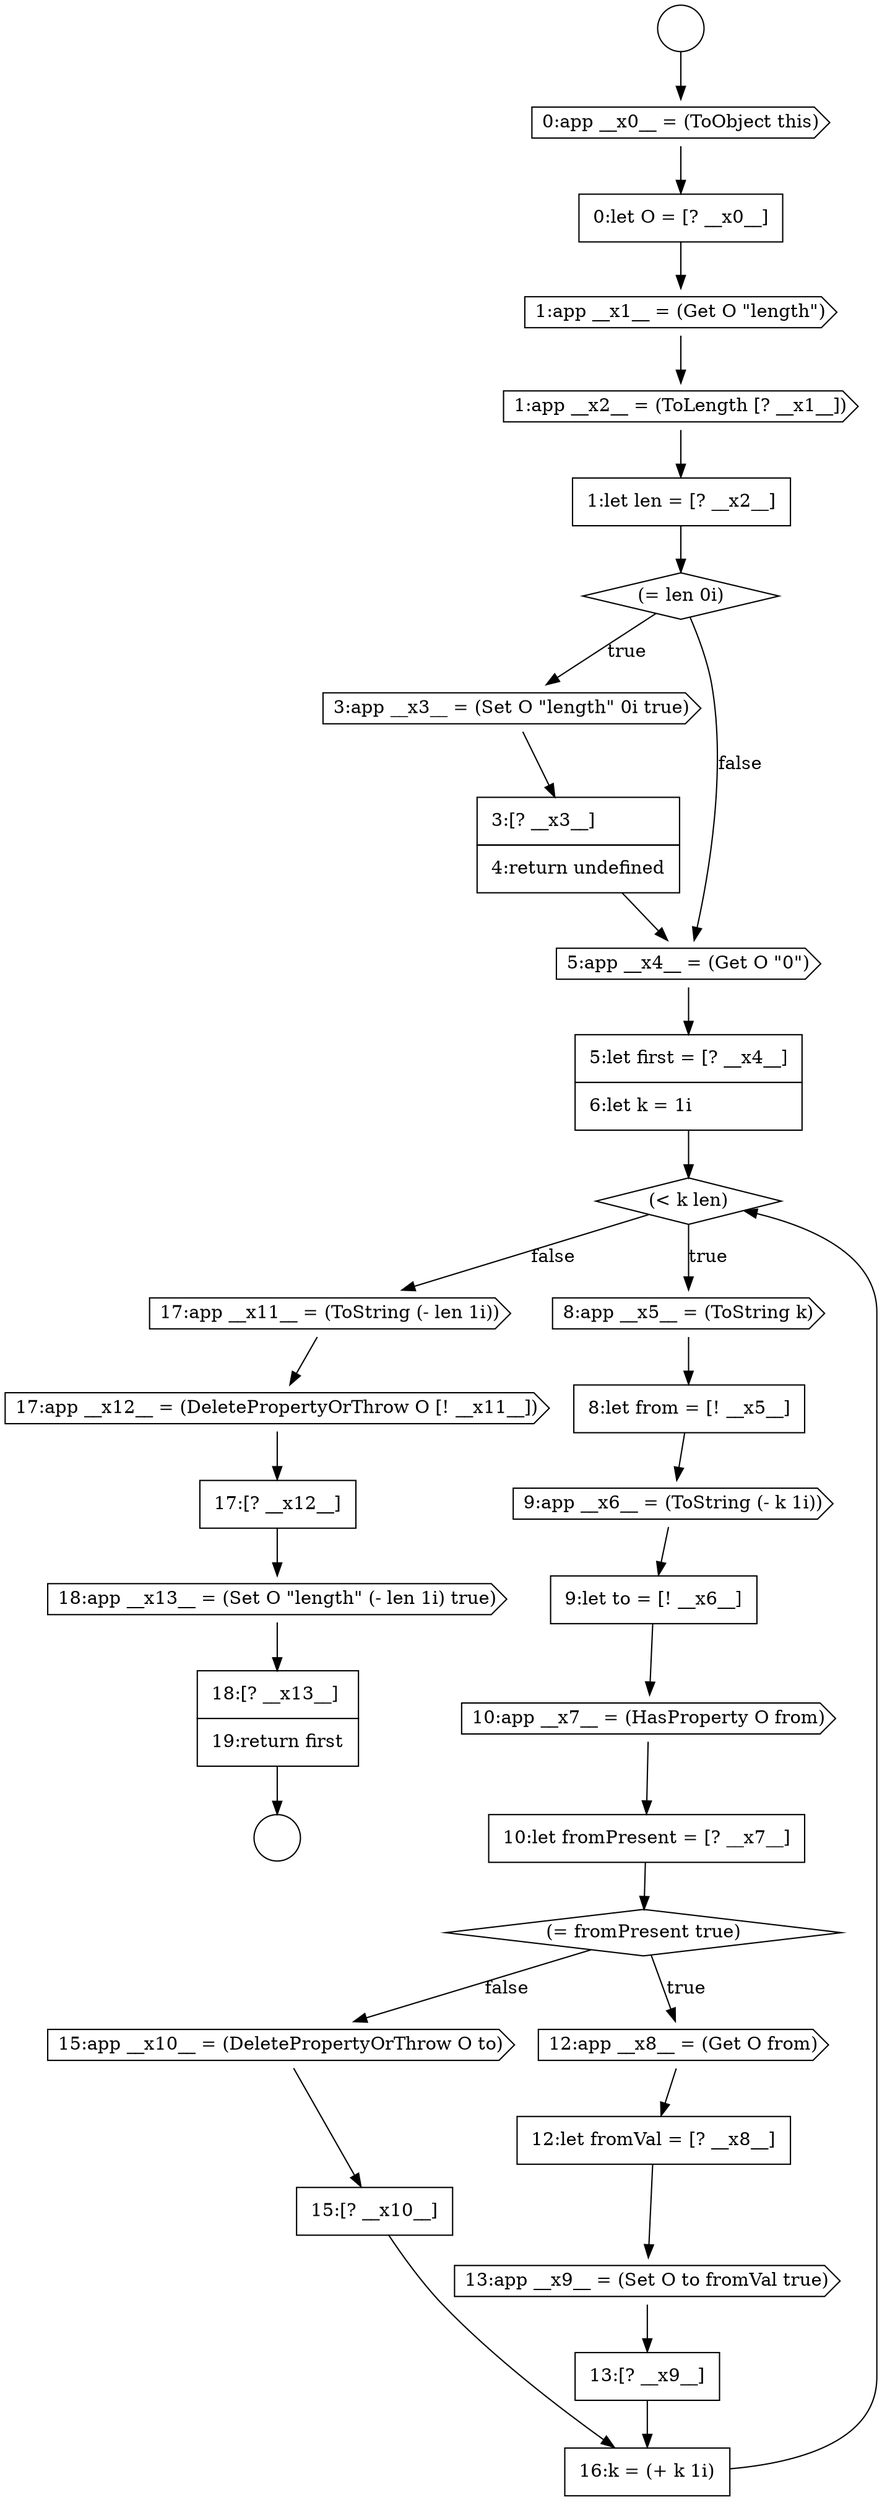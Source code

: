 digraph {
  node15408 [shape=circle label=" " color="black" fillcolor="white" style=filled]
  node15435 [shape=cds, label=<<font color="black">17:app __x12__ = (DeletePropertyOrThrow O [! __x11__])</font>> color="black" fillcolor="white" style=filled]
  node15426 [shape=diamond, label=<<font color="black">(= fromPresent true)</font>> color="black" fillcolor="white" style=filled]
  node15424 [shape=cds, label=<<font color="black">10:app __x7__ = (HasProperty O from)</font>> color="black" fillcolor="white" style=filled]
  node15431 [shape=cds, label=<<font color="black">15:app __x10__ = (DeletePropertyOrThrow O to)</font>> color="black" fillcolor="white" style=filled]
  node15414 [shape=diamond, label=<<font color="black">(= len 0i)</font>> color="black" fillcolor="white" style=filled]
  node15427 [shape=cds, label=<<font color="black">12:app __x8__ = (Get O from)</font>> color="black" fillcolor="white" style=filled]
  node15428 [shape=none, margin=0, label=<<font color="black">
    <table border="0" cellborder="1" cellspacing="0" cellpadding="10">
      <tr><td align="left">12:let fromVal = [? __x8__]</td></tr>
    </table>
  </font>> color="black" fillcolor="white" style=filled]
  node15432 [shape=none, margin=0, label=<<font color="black">
    <table border="0" cellborder="1" cellspacing="0" cellpadding="10">
      <tr><td align="left">15:[? __x10__]</td></tr>
    </table>
  </font>> color="black" fillcolor="white" style=filled]
  node15415 [shape=cds, label=<<font color="black">3:app __x3__ = (Set O &quot;length&quot; 0i true)</font>> color="black" fillcolor="white" style=filled]
  node15411 [shape=cds, label=<<font color="black">1:app __x1__ = (Get O &quot;length&quot;)</font>> color="black" fillcolor="white" style=filled]
  node15419 [shape=diamond, label=<<font color="black">(&lt; k len)</font>> color="black" fillcolor="white" style=filled]
  node15425 [shape=none, margin=0, label=<<font color="black">
    <table border="0" cellborder="1" cellspacing="0" cellpadding="10">
      <tr><td align="left">10:let fromPresent = [? __x7__]</td></tr>
    </table>
  </font>> color="black" fillcolor="white" style=filled]
  node15416 [shape=none, margin=0, label=<<font color="black">
    <table border="0" cellborder="1" cellspacing="0" cellpadding="10">
      <tr><td align="left">3:[? __x3__]</td></tr>
      <tr><td align="left">4:return undefined</td></tr>
    </table>
  </font>> color="black" fillcolor="white" style=filled]
  node15429 [shape=cds, label=<<font color="black">13:app __x9__ = (Set O to fromVal true)</font>> color="black" fillcolor="white" style=filled]
  node15412 [shape=cds, label=<<font color="black">1:app __x2__ = (ToLength [? __x1__])</font>> color="black" fillcolor="white" style=filled]
  node15418 [shape=none, margin=0, label=<<font color="black">
    <table border="0" cellborder="1" cellspacing="0" cellpadding="10">
      <tr><td align="left">5:let first = [? __x4__]</td></tr>
      <tr><td align="left">6:let k = 1i</td></tr>
    </table>
  </font>> color="black" fillcolor="white" style=filled]
  node15413 [shape=none, margin=0, label=<<font color="black">
    <table border="0" cellborder="1" cellspacing="0" cellpadding="10">
      <tr><td align="left">1:let len = [? __x2__]</td></tr>
    </table>
  </font>> color="black" fillcolor="white" style=filled]
  node15430 [shape=none, margin=0, label=<<font color="black">
    <table border="0" cellborder="1" cellspacing="0" cellpadding="10">
      <tr><td align="left">13:[? __x9__]</td></tr>
    </table>
  </font>> color="black" fillcolor="white" style=filled]
  node15409 [shape=cds, label=<<font color="black">0:app __x0__ = (ToObject this)</font>> color="black" fillcolor="white" style=filled]
  node15434 [shape=cds, label=<<font color="black">17:app __x11__ = (ToString (- len 1i))</font>> color="black" fillcolor="white" style=filled]
  node15407 [shape=circle label=" " color="black" fillcolor="white" style=filled]
  node15422 [shape=cds, label=<<font color="black">9:app __x6__ = (ToString (- k 1i))</font>> color="black" fillcolor="white" style=filled]
  node15417 [shape=cds, label=<<font color="black">5:app __x4__ = (Get O &quot;0&quot;)</font>> color="black" fillcolor="white" style=filled]
  node15410 [shape=none, margin=0, label=<<font color="black">
    <table border="0" cellborder="1" cellspacing="0" cellpadding="10">
      <tr><td align="left">0:let O = [? __x0__]</td></tr>
    </table>
  </font>> color="black" fillcolor="white" style=filled]
  node15421 [shape=none, margin=0, label=<<font color="black">
    <table border="0" cellborder="1" cellspacing="0" cellpadding="10">
      <tr><td align="left">8:let from = [! __x5__]</td></tr>
    </table>
  </font>> color="black" fillcolor="white" style=filled]
  node15423 [shape=none, margin=0, label=<<font color="black">
    <table border="0" cellborder="1" cellspacing="0" cellpadding="10">
      <tr><td align="left">9:let to = [! __x6__]</td></tr>
    </table>
  </font>> color="black" fillcolor="white" style=filled]
  node15433 [shape=none, margin=0, label=<<font color="black">
    <table border="0" cellborder="1" cellspacing="0" cellpadding="10">
      <tr><td align="left">16:k = (+ k 1i)</td></tr>
    </table>
  </font>> color="black" fillcolor="white" style=filled]
  node15438 [shape=none, margin=0, label=<<font color="black">
    <table border="0" cellborder="1" cellspacing="0" cellpadding="10">
      <tr><td align="left">18:[? __x13__]</td></tr>
      <tr><td align="left">19:return first</td></tr>
    </table>
  </font>> color="black" fillcolor="white" style=filled]
  node15420 [shape=cds, label=<<font color="black">8:app __x5__ = (ToString k)</font>> color="black" fillcolor="white" style=filled]
  node15436 [shape=none, margin=0, label=<<font color="black">
    <table border="0" cellborder="1" cellspacing="0" cellpadding="10">
      <tr><td align="left">17:[? __x12__]</td></tr>
    </table>
  </font>> color="black" fillcolor="white" style=filled]
  node15437 [shape=cds, label=<<font color="black">18:app __x13__ = (Set O &quot;length&quot; (- len 1i) true)</font>> color="black" fillcolor="white" style=filled]
  node15410 -> node15411 [ color="black"]
  node15409 -> node15410 [ color="black"]
  node15431 -> node15432 [ color="black"]
  node15438 -> node15408 [ color="black"]
  node15424 -> node15425 [ color="black"]
  node15430 -> node15433 [ color="black"]
  node15407 -> node15409 [ color="black"]
  node15421 -> node15422 [ color="black"]
  node15426 -> node15427 [label=<<font color="black">true</font>> color="black"]
  node15426 -> node15431 [label=<<font color="black">false</font>> color="black"]
  node15413 -> node15414 [ color="black"]
  node15436 -> node15437 [ color="black"]
  node15416 -> node15417 [ color="black"]
  node15415 -> node15416 [ color="black"]
  node15414 -> node15415 [label=<<font color="black">true</font>> color="black"]
  node15414 -> node15417 [label=<<font color="black">false</font>> color="black"]
  node15435 -> node15436 [ color="black"]
  node15411 -> node15412 [ color="black"]
  node15420 -> node15421 [ color="black"]
  node15423 -> node15424 [ color="black"]
  node15419 -> node15420 [label=<<font color="black">true</font>> color="black"]
  node15419 -> node15434 [label=<<font color="black">false</font>> color="black"]
  node15434 -> node15435 [ color="black"]
  node15417 -> node15418 [ color="black"]
  node15433 -> node15419 [ color="black"]
  node15418 -> node15419 [ color="black"]
  node15429 -> node15430 [ color="black"]
  node15425 -> node15426 [ color="black"]
  node15427 -> node15428 [ color="black"]
  node15428 -> node15429 [ color="black"]
  node15437 -> node15438 [ color="black"]
  node15422 -> node15423 [ color="black"]
  node15432 -> node15433 [ color="black"]
  node15412 -> node15413 [ color="black"]
}
